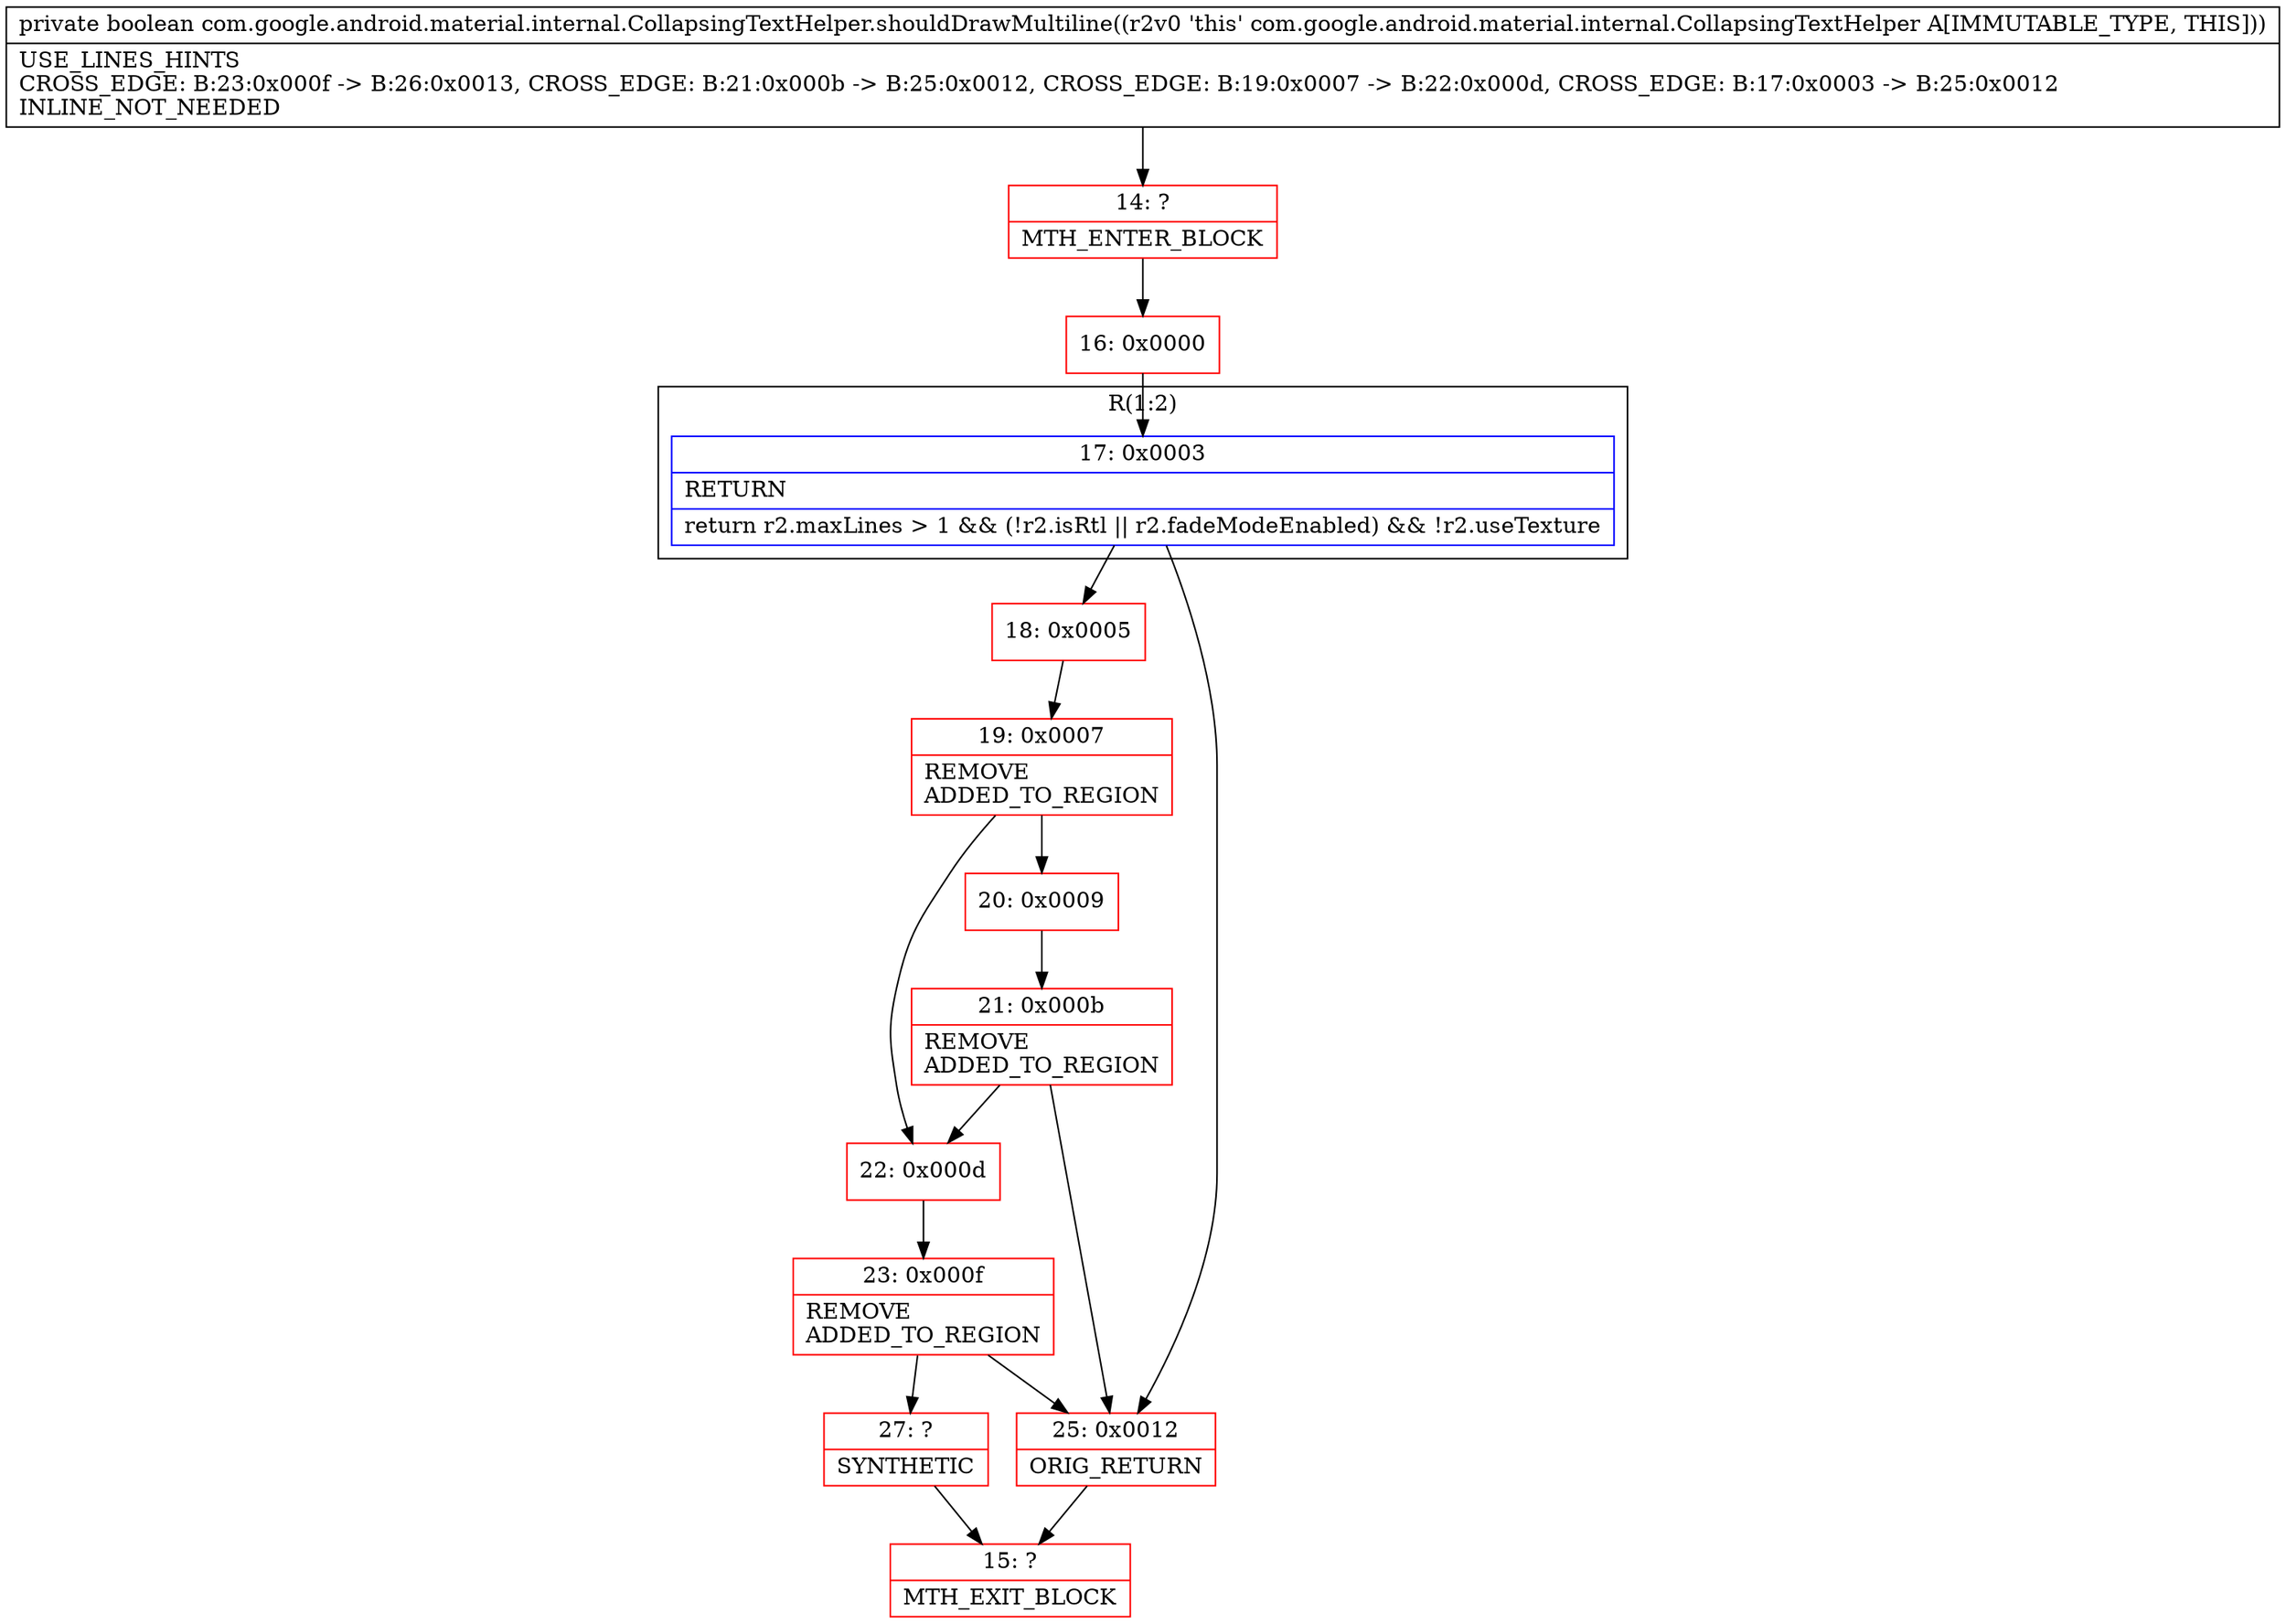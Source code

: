 digraph "CFG forcom.google.android.material.internal.CollapsingTextHelper.shouldDrawMultiline()Z" {
subgraph cluster_Region_1017835168 {
label = "R(1:2)";
node [shape=record,color=blue];
Node_17 [shape=record,label="{17\:\ 0x0003|RETURN\l|return r2.maxLines \> 1 && (!r2.isRtl \|\| r2.fadeModeEnabled) && !r2.useTexture\l}"];
}
Node_14 [shape=record,color=red,label="{14\:\ ?|MTH_ENTER_BLOCK\l}"];
Node_16 [shape=record,color=red,label="{16\:\ 0x0000}"];
Node_18 [shape=record,color=red,label="{18\:\ 0x0005}"];
Node_19 [shape=record,color=red,label="{19\:\ 0x0007|REMOVE\lADDED_TO_REGION\l}"];
Node_20 [shape=record,color=red,label="{20\:\ 0x0009}"];
Node_21 [shape=record,color=red,label="{21\:\ 0x000b|REMOVE\lADDED_TO_REGION\l}"];
Node_22 [shape=record,color=red,label="{22\:\ 0x000d}"];
Node_23 [shape=record,color=red,label="{23\:\ 0x000f|REMOVE\lADDED_TO_REGION\l}"];
Node_27 [shape=record,color=red,label="{27\:\ ?|SYNTHETIC\l}"];
Node_15 [shape=record,color=red,label="{15\:\ ?|MTH_EXIT_BLOCK\l}"];
Node_25 [shape=record,color=red,label="{25\:\ 0x0012|ORIG_RETURN\l}"];
MethodNode[shape=record,label="{private boolean com.google.android.material.internal.CollapsingTextHelper.shouldDrawMultiline((r2v0 'this' com.google.android.material.internal.CollapsingTextHelper A[IMMUTABLE_TYPE, THIS]))  | USE_LINES_HINTS\lCROSS_EDGE: B:23:0x000f \-\> B:26:0x0013, CROSS_EDGE: B:21:0x000b \-\> B:25:0x0012, CROSS_EDGE: B:19:0x0007 \-\> B:22:0x000d, CROSS_EDGE: B:17:0x0003 \-\> B:25:0x0012\lINLINE_NOT_NEEDED\l}"];
MethodNode -> Node_14;Node_17 -> Node_18;
Node_17 -> Node_25;
Node_14 -> Node_16;
Node_16 -> Node_17;
Node_18 -> Node_19;
Node_19 -> Node_20;
Node_19 -> Node_22;
Node_20 -> Node_21;
Node_21 -> Node_22;
Node_21 -> Node_25;
Node_22 -> Node_23;
Node_23 -> Node_25;
Node_23 -> Node_27;
Node_27 -> Node_15;
Node_25 -> Node_15;
}

